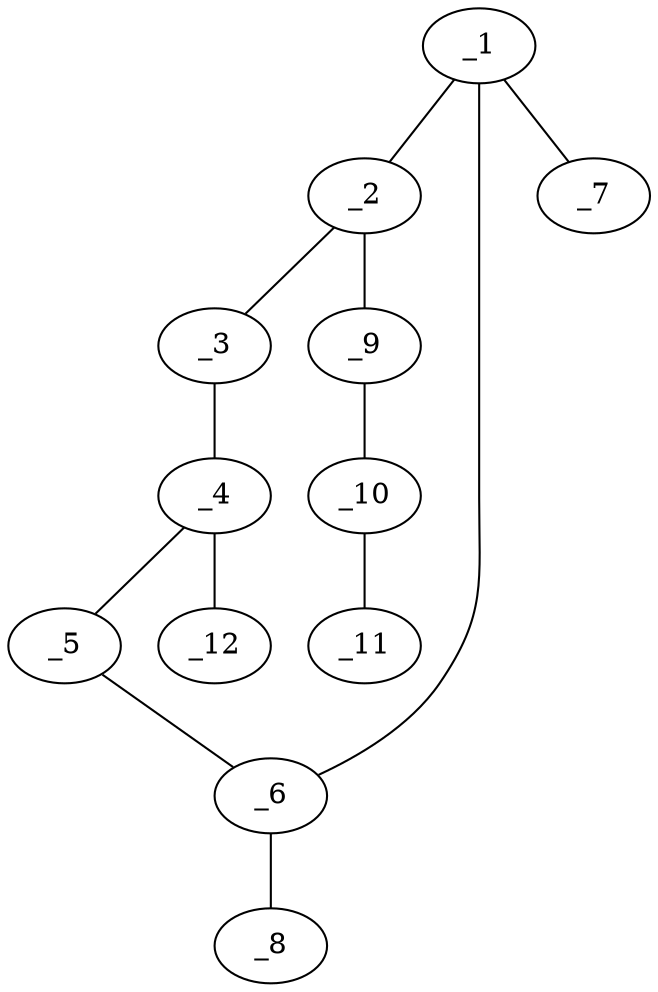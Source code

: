 graph molid615299 {
	_1	 [charge=0,
		chem=1,
		symbol="C  ",
		x="2.866",
		y="-0.75"];
	_2	 [charge=0,
		chem=1,
		symbol="C  ",
		x="3.7321",
		y="-0.25"];
	_1 -- _2	 [valence=1];
	_6	 [charge=0,
		chem=1,
		symbol="C  ",
		x="2.866",
		y="-1.75"];
	_1 -- _6	 [valence=2];
	_7	 [charge=0,
		chem=2,
		symbol="O  ",
		x=2,
		y="-0.25"];
	_1 -- _7	 [valence=1];
	_3	 [charge=0,
		chem=1,
		symbol="C  ",
		x="4.5981",
		y="-0.75"];
	_2 -- _3	 [valence=2];
	_9	 [charge=0,
		chem=1,
		symbol="C  ",
		x="3.7321",
		y="0.75"];
	_2 -- _9	 [valence=1];
	_4	 [charge=0,
		chem=1,
		symbol="C  ",
		x="4.5981",
		y="-1.75"];
	_3 -- _4	 [valence=1];
	_5	 [charge=0,
		chem=1,
		symbol="C  ",
		x="3.7321",
		y="-2.25"];
	_4 -- _5	 [valence=2];
	_12	 [charge=0,
		chem=21,
		symbol="I  ",
		x="5.4641",
		y="-2.25"];
	_4 -- _12	 [valence=1];
	_5 -- _6	 [valence=1];
	_8	 [charge=0,
		chem=21,
		symbol="I  ",
		x=2,
		y="-2.25"];
	_6 -- _8	 [valence=1];
	_10	 [charge=0,
		chem=4,
		symbol="N  ",
		x="4.5981",
		y="1.25"];
	_9 -- _10	 [valence=2];
	_11	 [charge=0,
		chem=2,
		symbol="O  ",
		x="4.5981",
		y="2.25"];
	_10 -- _11	 [valence=1];
}

